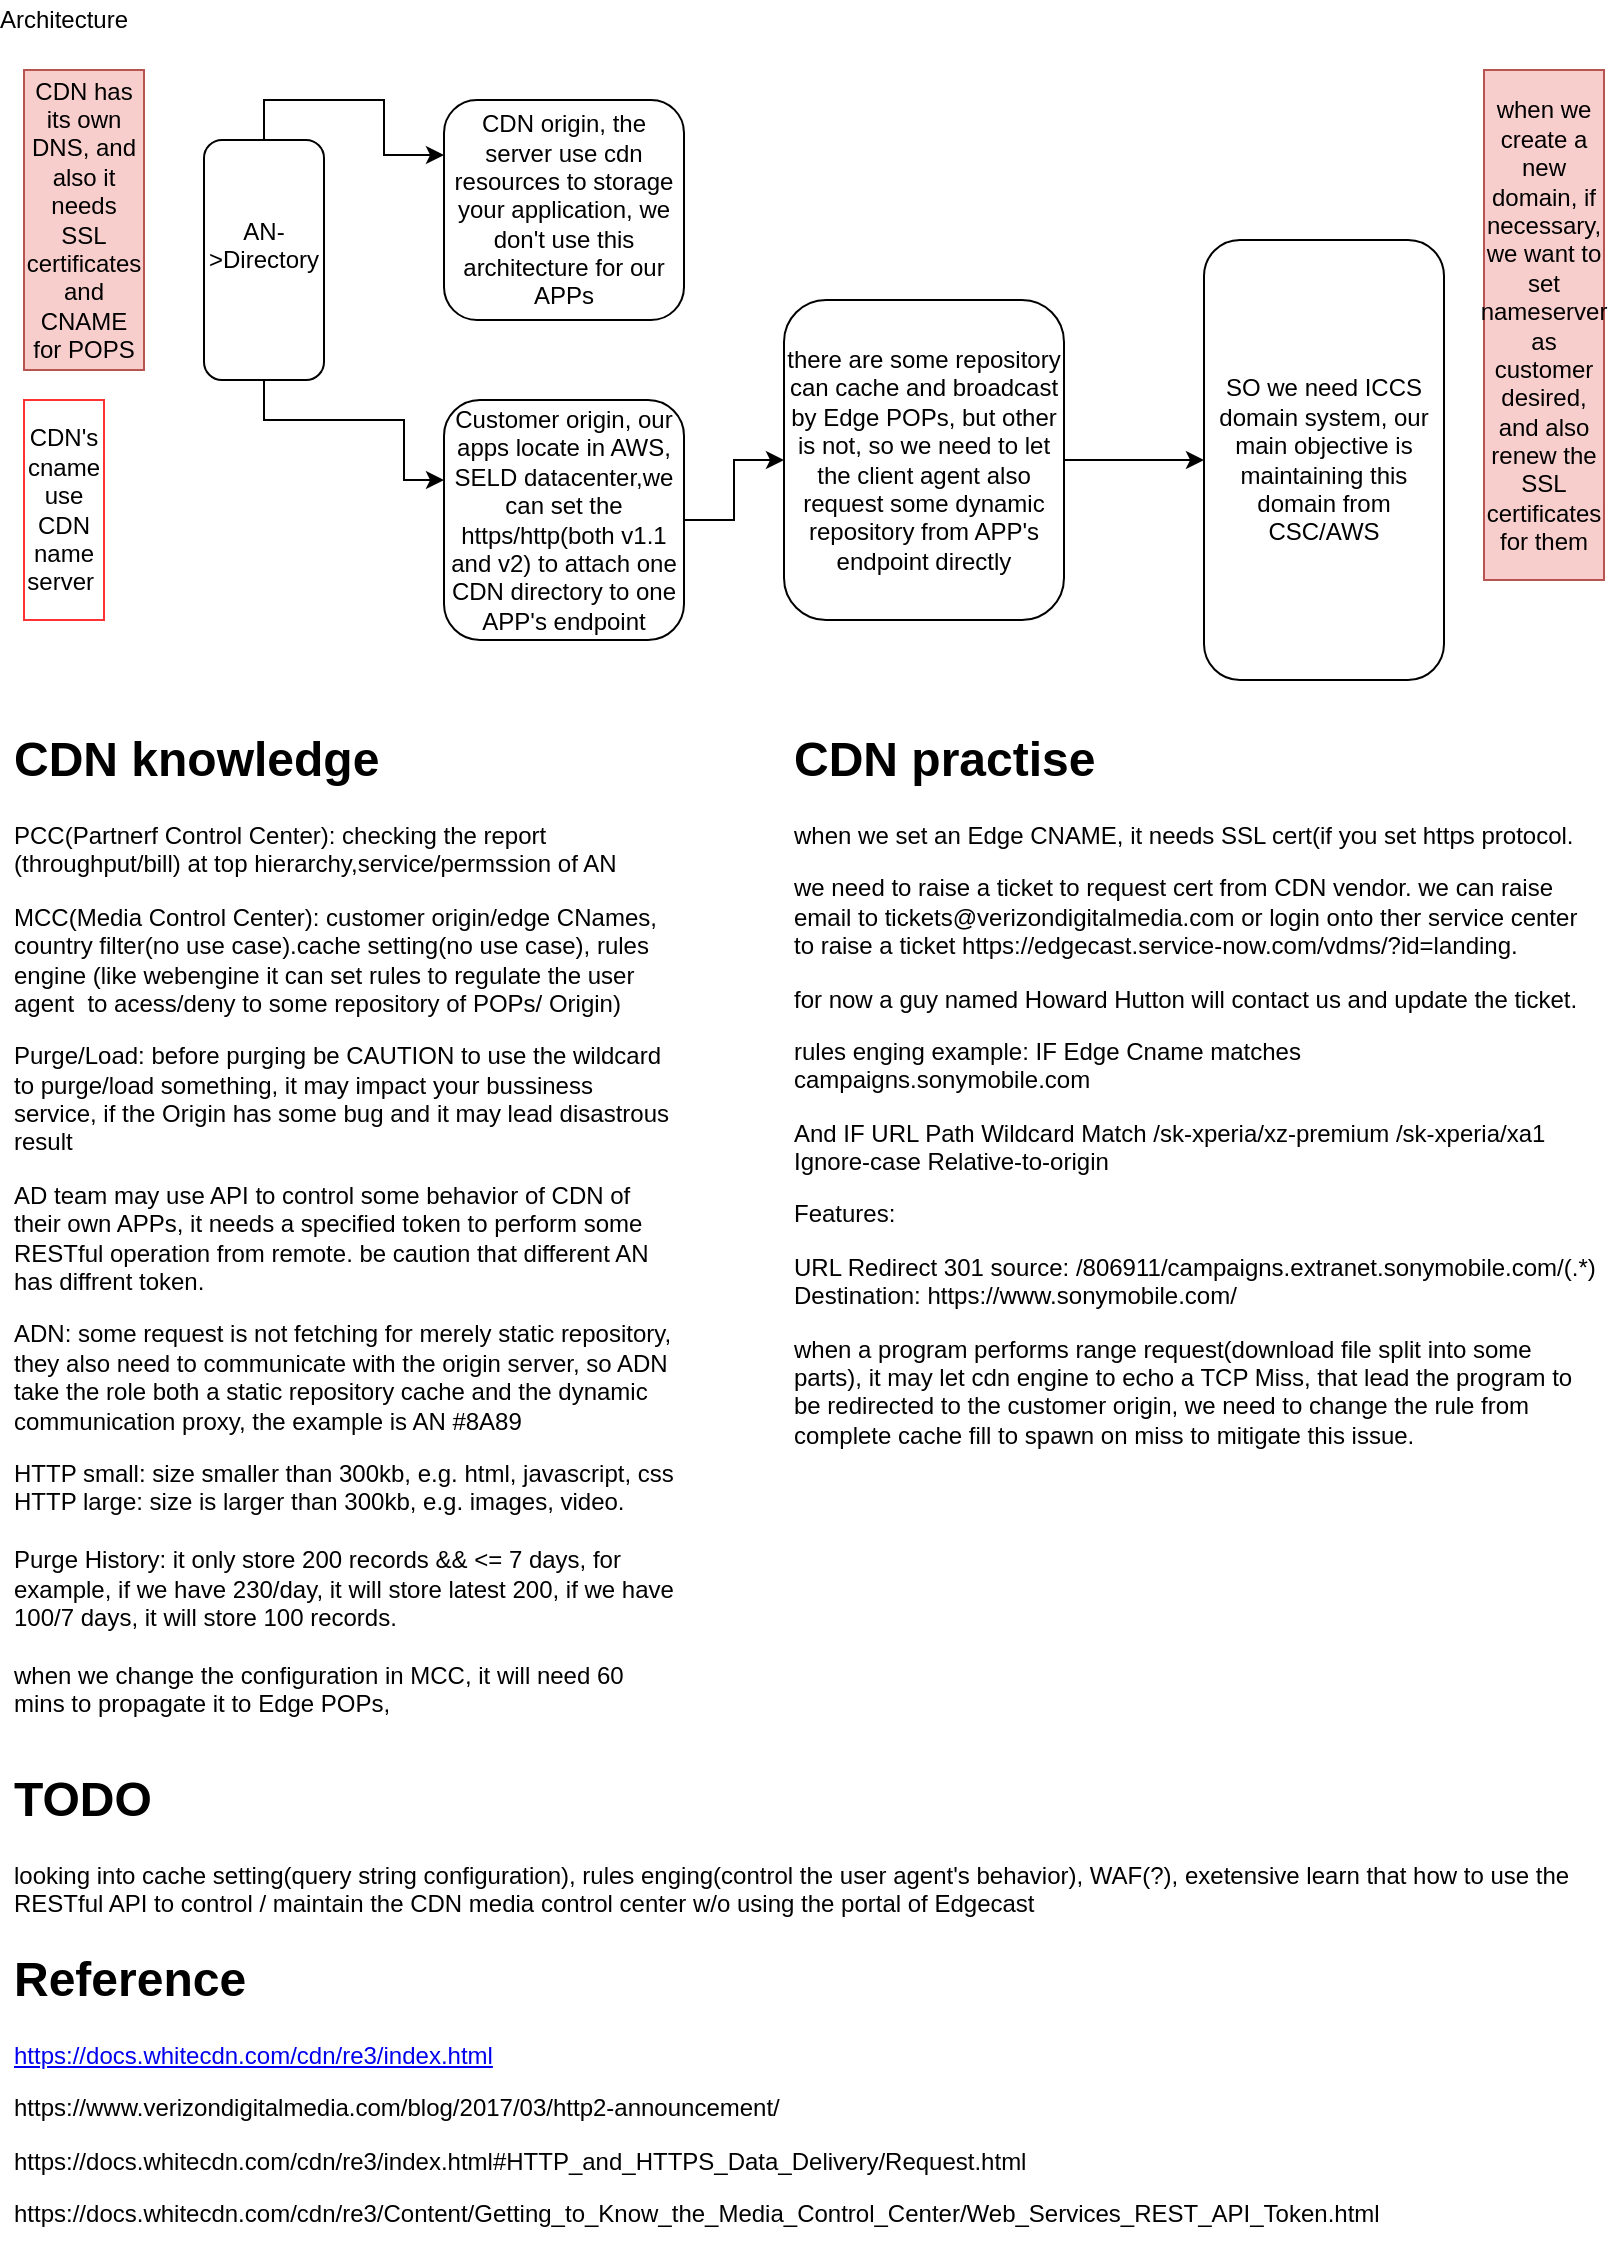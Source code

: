 <mxfile version="10.7.7" type="github"><diagram id="agh3sBR_uGawhEB7Pzz2" name="Page-1"><mxGraphModel dx="1010" dy="550" grid="1" gridSize="10" guides="1" tooltips="1" connect="1" arrows="1" fold="1" page="1" pageScale="1" pageWidth="827" pageHeight="1169" math="0" shadow="0"><root><mxCell id="0"/><mxCell id="1" parent="0"/><mxCell id="tG7k-aOa7LANFNQrumxV-1" value="Architecture" style="text;html=1;strokeColor=none;fillColor=none;align=center;verticalAlign=middle;whiteSpace=wrap;rounded=0;" vertex="1" parent="1"><mxGeometry x="20" y="20" width="40" height="20" as="geometry"/></mxCell><mxCell id="tG7k-aOa7LANFNQrumxV-10" style="edgeStyle=orthogonalEdgeStyle;rounded=0;orthogonalLoop=1;jettySize=auto;html=1;exitX=0.5;exitY=1;exitDx=0;exitDy=0;" edge="1" parent="1" source="tG7k-aOa7LANFNQrumxV-2" target="tG7k-aOa7LANFNQrumxV-11"><mxGeometry relative="1" as="geometry"><mxPoint x="220" y="280" as="targetPoint"/><Array as="points"><mxPoint x="140" y="230"/><mxPoint x="210" y="230"/><mxPoint x="210" y="260"/></Array></mxGeometry></mxCell><mxCell id="tG7k-aOa7LANFNQrumxV-13" style="edgeStyle=orthogonalEdgeStyle;rounded=0;orthogonalLoop=1;jettySize=auto;html=1;exitX=0.5;exitY=0;exitDx=0;exitDy=0;entryX=0;entryY=0.25;entryDx=0;entryDy=0;" edge="1" parent="1" source="tG7k-aOa7LANFNQrumxV-2" target="tG7k-aOa7LANFNQrumxV-8"><mxGeometry relative="1" as="geometry"/></mxCell><mxCell id="tG7k-aOa7LANFNQrumxV-2" value="AN-&amp;gt;Directory&lt;br&gt;&lt;br&gt;" style="rounded=1;whiteSpace=wrap;html=1;" vertex="1" parent="1"><mxGeometry x="110" y="90" width="60" height="120" as="geometry"/></mxCell><mxCell id="tG7k-aOa7LANFNQrumxV-5" value="CDN has its own DNS, and also it needs SSL certificates and CNAME for POPS" style="text;html=1;strokeColor=#b85450;fillColor=#f8cecc;align=center;verticalAlign=middle;whiteSpace=wrap;rounded=0;" vertex="1" parent="1"><mxGeometry x="20" y="55" width="60" height="150" as="geometry"/></mxCell><mxCell id="tG7k-aOa7LANFNQrumxV-6" value="CDN's cname use CDN name server&amp;nbsp;" style="text;html=1;strokeColor=#FF3333;fillColor=none;align=center;verticalAlign=middle;whiteSpace=wrap;rounded=0;" vertex="1" parent="1"><mxGeometry x="20" y="220" width="40" height="110" as="geometry"/></mxCell><mxCell id="tG7k-aOa7LANFNQrumxV-8" value="CDN origin, the server use cdn resources to storage your application, we don't use this architecture for our APPs" style="rounded=1;whiteSpace=wrap;html=1;" vertex="1" parent="1"><mxGeometry x="230" y="70" width="120" height="110" as="geometry"/></mxCell><mxCell id="tG7k-aOa7LANFNQrumxV-17" style="edgeStyle=orthogonalEdgeStyle;rounded=0;orthogonalLoop=1;jettySize=auto;html=1;exitX=1;exitY=0.5;exitDx=0;exitDy=0;" edge="1" parent="1" source="tG7k-aOa7LANFNQrumxV-11" target="tG7k-aOa7LANFNQrumxV-18"><mxGeometry relative="1" as="geometry"><mxPoint x="460" y="280" as="targetPoint"/></mxGeometry></mxCell><mxCell id="tG7k-aOa7LANFNQrumxV-11" value="Customer origin, our apps locate in AWS, SELD datacenter,we can set the https/http(both v1.1 and v2) to attach one CDN directory to one APP's endpoint" style="rounded=1;whiteSpace=wrap;html=1;" vertex="1" parent="1"><mxGeometry x="230" y="220" width="120" height="120" as="geometry"/></mxCell><mxCell id="tG7k-aOa7LANFNQrumxV-19" style="edgeStyle=orthogonalEdgeStyle;rounded=0;orthogonalLoop=1;jettySize=auto;html=1;" edge="1" parent="1" source="tG7k-aOa7LANFNQrumxV-18" target="tG7k-aOa7LANFNQrumxV-20"><mxGeometry relative="1" as="geometry"><mxPoint x="610" y="250" as="targetPoint"/></mxGeometry></mxCell><mxCell id="tG7k-aOa7LANFNQrumxV-18" value="there are some repository can cache and broadcast by Edge POPs, but other is not, so we need to let the client agent also request some dynamic repository from APP's endpoint directly" style="rounded=1;whiteSpace=wrap;html=1;" vertex="1" parent="1"><mxGeometry x="400" y="170" width="140" height="160" as="geometry"/></mxCell><mxCell id="tG7k-aOa7LANFNQrumxV-20" value="SO we need ICCS domain system, our main objective is maintaining this domain from CSC/AWS" style="rounded=1;whiteSpace=wrap;html=1;" vertex="1" parent="1"><mxGeometry x="610" y="140" width="120" height="220" as="geometry"/></mxCell><mxCell id="tG7k-aOa7LANFNQrumxV-21" value="when we create a new domain, if necessary, we want to set nameserver as customer desired, and also renew the SSL certificates for them" style="rounded=0;whiteSpace=wrap;html=1;strokeColor=#b85450;fillColor=#f8cecc;" vertex="1" parent="1"><mxGeometry x="750" y="55" width="60" height="255" as="geometry"/></mxCell><mxCell id="tG7k-aOa7LANFNQrumxV-22" value="&lt;h1&gt;CDN knowledge&lt;/h1&gt;&lt;p&gt;PCC(Partnerf Control Center): checking the report (throughput/bill) at top hierarchy,service/permssion of AN&lt;/p&gt;&lt;p&gt;MCC(Media Control Center): customer origin/edge CNames, country filter(no use case).cache setting(no use case), rules engine (like webengine it can set rules to regulate the user agent&amp;nbsp; to acess/deny to some repository of POPs/ Origin)&lt;/p&gt;&lt;p&gt;Purge/Load: before purging be CAUTION to use the wildcard to purge/load something, it may impact your bussiness service, if the Origin has some bug and it may lead disastrous result&lt;/p&gt;&lt;p&gt;AD team may use API to control some behavior of CDN of their own APPs, it needs a specified token to perform some RESTful operation from remote. be caution that different AN has diffrent token.&amp;nbsp;&lt;/p&gt;&lt;p&gt;ADN: some request is not fetching for merely static repository, they also need to communicate with the origin server, so ADN take the role both a static repository cache and the dynamic communication proxy, the example is AN #8A89&lt;/p&gt;HTTP small: size smaller than 300kb, e.g. html, javascript, css&lt;br&gt;HTTP large: size is larger than 300kb, e.g. images, video.&lt;br&gt;&lt;br&gt;Purge History: it only store 200 records &amp;amp;&amp;amp; &amp;lt;= 7 days, for example, if we have 230/day, it will store latest 200, if we have 100/7 days, it will store 100 records.&lt;br&gt;&lt;br&gt;when we change the configuration in MCC, it will need 60 mins to propagate it to Edge POPs,&lt;br&gt;&lt;br&gt;" style="text;html=1;strokeColor=none;fillColor=none;spacing=5;spacingTop=-20;whiteSpace=wrap;overflow=hidden;rounded=0;" vertex="1" parent="1"><mxGeometry x="10" y="380" width="340" height="530" as="geometry"/></mxCell><mxCell id="tG7k-aOa7LANFNQrumxV-23" value="&lt;h1&gt;CDN practise&lt;/h1&gt;&lt;p&gt;when we set an Edge CNAME, it needs SSL cert(if you set https protocol.&lt;/p&gt;&lt;p&gt;we need to raise a ticket to request cert from CDN vendor. we can raise email to&amp;nbsp;tickets@verizondigitalmedia.com or login onto ther service center to raise a ticket&amp;nbsp;https://edgecast.service-now.com/vdms/?id=landing.&lt;/p&gt;&lt;p&gt;for now a guy named Howard Hutton will contact us and update the ticket.&lt;/p&gt;&lt;p&gt;rules enging example:&amp;nbsp;&lt;span&gt;IF Edge Cname matches campaigns.sonymobile.com&amp;nbsp;&lt;/span&gt;&lt;/p&gt;&lt;p&gt;And IF URL Path Wildcard Match /sk-xperia/xz-premium /sk-xperia/xa1&amp;nbsp; Ignore-case Relative-to-origin&amp;nbsp;&lt;/p&gt;&lt;p&gt;Features:&amp;nbsp;&lt;/p&gt;&lt;p&gt;URL Redirect 301 source: /806911/campaigns.extranet.sonymobile.com/(.*) Destination: https://www.sonymobile.com/&lt;/p&gt;&lt;p&gt;when a program performs range request(download file split into some parts), it may let cdn engine to echo a TCP Miss, that lead the program to be redirected to the customer origin, we need to change the rule from complete cache fill to spawn on miss to mitigate this issue.&lt;/p&gt;&lt;p&gt;&lt;br&gt;&lt;/p&gt;" style="text;html=1;strokeColor=none;fillColor=none;spacing=5;spacingTop=-20;whiteSpace=wrap;overflow=hidden;rounded=0;" vertex="1" parent="1"><mxGeometry x="400" y="380" width="410" height="520" as="geometry"/></mxCell><mxCell id="tG7k-aOa7LANFNQrumxV-24" value="&lt;h1&gt;TODO&lt;/h1&gt;&lt;div&gt;looking into cache setting(query string configuration), rules enging(control the user agent's behavior), WAF(?), exetensive learn that how to use the RESTful API to control / maintain the CDN media control center w/o using the portal of Edgecast&lt;/div&gt;" style="text;html=1;strokeColor=none;fillColor=none;spacing=5;spacingTop=-20;whiteSpace=wrap;overflow=hidden;rounded=0;" vertex="1" parent="1"><mxGeometry x="10" y="900" width="800" height="120" as="geometry"/></mxCell><mxCell id="tG7k-aOa7LANFNQrumxV-25" value="&lt;h1&gt;Reference&lt;/h1&gt;&lt;p&gt;&lt;a href=&quot;https://docs.whitecdn.com/cdn/re3/index.html&quot;&gt;https://docs.whitecdn.com/cdn/re3/index.html&lt;/a&gt;&lt;br&gt;&lt;/p&gt;&lt;p&gt;https://www.verizondigitalmedia.com/blog/2017/03/http2-announcement/&lt;br&gt;&lt;/p&gt;&lt;p&gt;https://docs.whitecdn.com/cdn/re3/index.html#HTTP_and_HTTPS_Data_Delivery/Request.html&lt;br&gt;&lt;/p&gt;&lt;p&gt;https://docs.whitecdn.com/cdn/re3/Content/Getting_to_Know_the_Media_Control_Center/Web_Services_REST_API_Token.html&lt;br&gt;&lt;/p&gt;" style="text;html=1;strokeColor=none;fillColor=none;spacing=5;spacingTop=-20;whiteSpace=wrap;overflow=hidden;rounded=0;" vertex="1" parent="1"><mxGeometry x="10" y="990" width="800" height="150" as="geometry"/></mxCell></root></mxGraphModel></diagram></mxfile>
